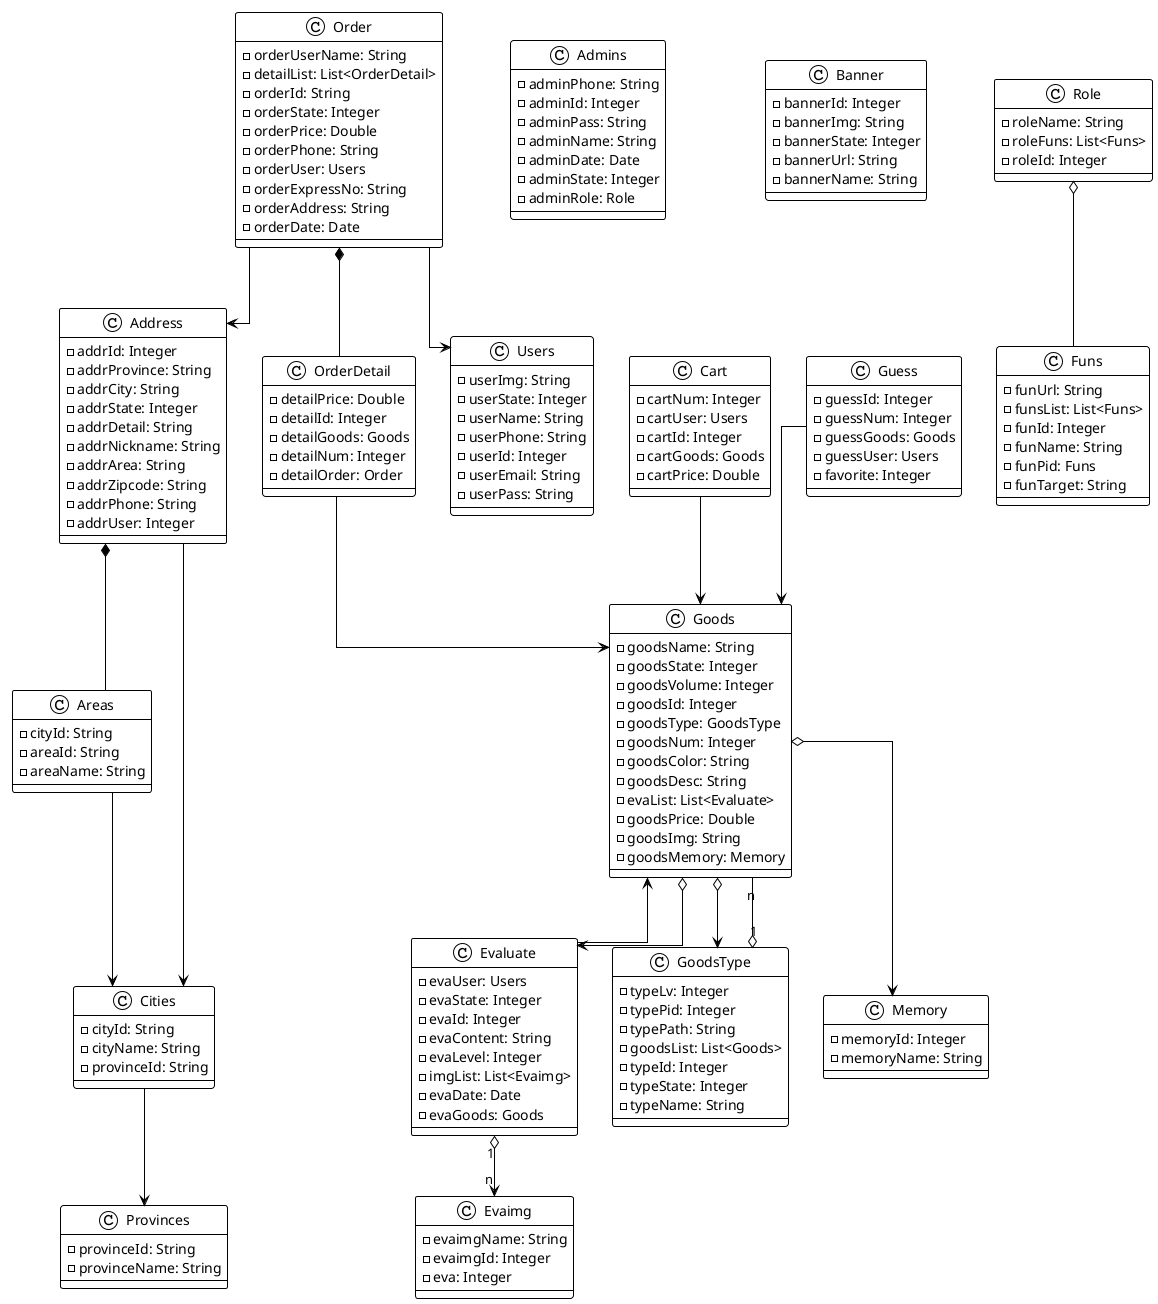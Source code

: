 @startuml

!theme plain
top to bottom direction
skinparam linetype ortho

class Address {
  - addrId: Integer
  - addrProvince: String
  - addrCity: String
  - addrState: Integer
  - addrDetail: String
  - addrNickname: String
  - addrArea: String
  - addrZipcode: String
  - addrPhone: String
  - addrUser: Integer

}
class Admins {
  - adminPhone: String
  - adminId: Integer
  - adminPass: String
  - adminName: String
  - adminDate: Date
  - adminState: Integer
  - adminRole: Role

}
class Areas {
  - cityId: String
  - areaId: String
  - areaName: String

}
class Banner {
  - bannerId: Integer
  - bannerImg: String
  - bannerState: Integer
  - bannerUrl: String
  - bannerName: String

}
class Cart {
  - cartNum: Integer
  - cartUser: Users
  - cartId: Integer
  - cartGoods: Goods
  - cartPrice: Double

}
class Cities {
  - cityId: String
  - cityName: String
  - provinceId: String

}
class Evaimg {
  - evaimgName: String
  - evaimgId: Integer
  - eva: Integer

}
class Evaluate {
  - evaUser: Users
  - evaState: Integer
  - evaId: Integer
  - evaContent: String
  - evaLevel: Integer
  - imgList: List<Evaimg>
  - evaDate: Date
  - evaGoods: Goods

}
class Funs {
  - funUrl: String
  - funsList: List<Funs>
  - funId: Integer
  - funName: String
  - funPid: Funs
  - funTarget: String

}
class Goods {
  - goodsName: String
  - goodsState: Integer
  - goodsVolume: Integer
  - goodsId: Integer
  - goodsType: GoodsType
  - goodsNum: Integer
  - goodsColor: String
  - goodsDesc: String
  - evaList: List<Evaluate>
  - goodsPrice: Double
  - goodsImg: String
  - goodsMemory: Memory

}
class GoodsType {
  - typeLv: Integer
  - typePid: Integer
  - typePath: String
  - goodsList: List<Goods>
  - typeId: Integer
  - typeState: Integer
  - typeName: String

}
class Guess {
  - guessId: Integer
  - guessNum: Integer
  - guessGoods: Goods
  - guessUser: Users
  - favorite: Integer

}
class Memory {
  - memoryId: Integer
  - memoryName: String

}
class Order {
  - orderUserName: String
  - detailList: List<OrderDetail>
  - orderId: String
  - orderState: Integer
  - orderPrice: Double
  - orderPhone: String
  - orderUser: Users
  - orderExpressNo: String
  - orderAddress: String
  - orderDate: Date

}
class OrderDetail {
  - detailPrice: Double
  - detailId: Integer
  - detailGoods: Goods
  - detailNum: Integer
  - detailOrder: Order

}
class Provinces {
  - provinceId: String
  - provinceName: String

}
class Role {
  - roleName: String
  - roleFuns: List<Funs>
  - roleId: Integer

}
class Users {
  - userImg: String
  - userState: Integer
  - userName: String
  - userPhone: String
  - userId: Integer
  - userEmail: String
  - userPass: String

}

GoodsType "1" o-- "n" Goods
Cart --> Goods
Guess --> Goods
Evaluate --> Goods
Evaluate "1" o--> "n" Evaimg
OrderDetail --> Goods
Cities --> Provinces
Address --> Cities
Areas --> Cities
Address *-- Areas
Goods o--> Evaluate
Goods o--> GoodsType
Goods o--> Memory
Order *-- OrderDetail
Order --> Address
Order --> Users
Role o-- Funs
@enduml
